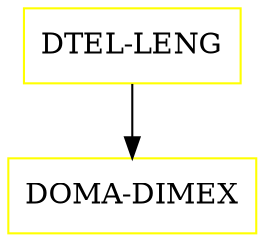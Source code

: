 digraph G {
  "DTEL-LENG" [shape=box,color=yellow];
  "DOMA-DIMEX" [shape=box,color=yellow,URL="./DOMA_DIMEX.html"];
  "DTEL-LENG" -> "DOMA-DIMEX";
}
